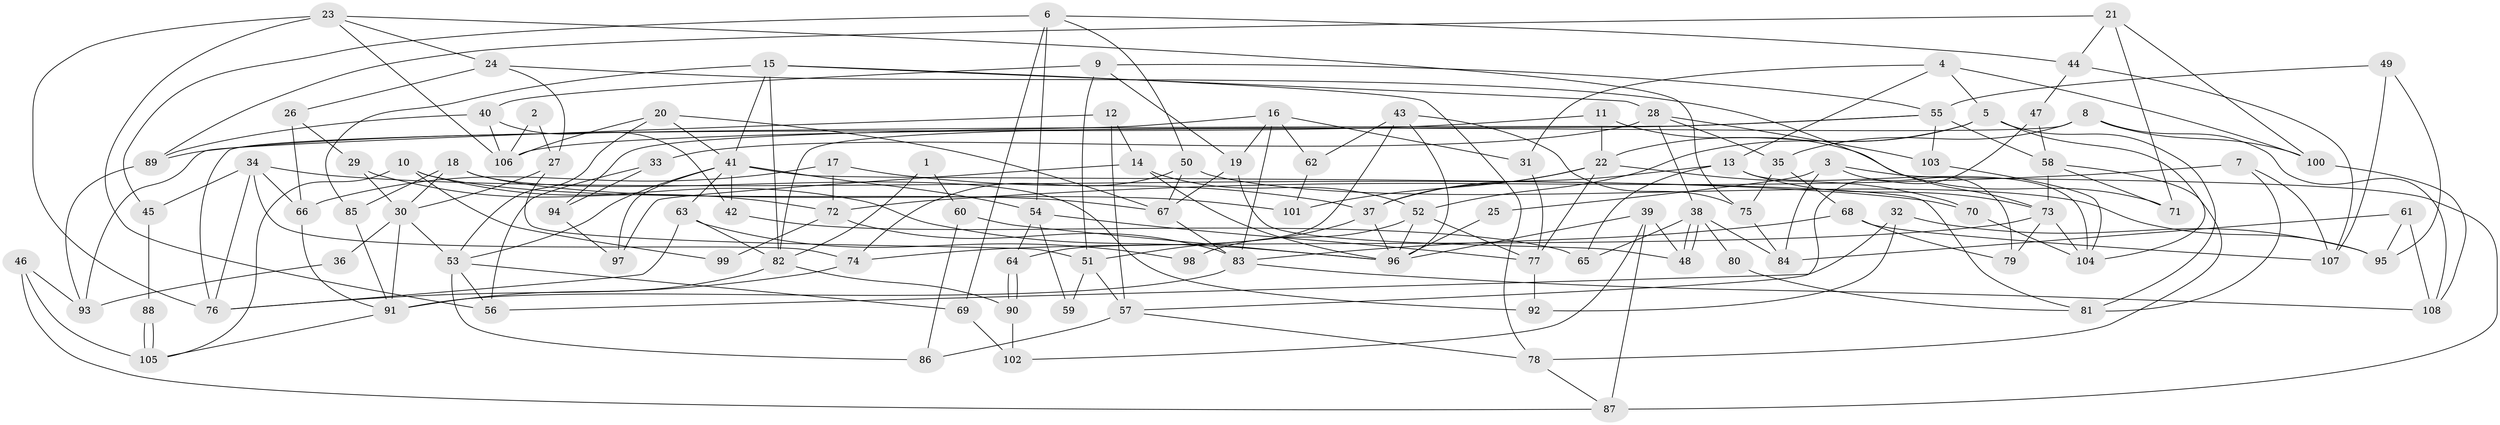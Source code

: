 // Generated by graph-tools (version 1.1) at 2025/02/03/09/25 03:02:14]
// undirected, 108 vertices, 216 edges
graph export_dot {
graph [start="1"]
  node [color=gray90,style=filled];
  1;
  2;
  3;
  4;
  5;
  6;
  7;
  8;
  9;
  10;
  11;
  12;
  13;
  14;
  15;
  16;
  17;
  18;
  19;
  20;
  21;
  22;
  23;
  24;
  25;
  26;
  27;
  28;
  29;
  30;
  31;
  32;
  33;
  34;
  35;
  36;
  37;
  38;
  39;
  40;
  41;
  42;
  43;
  44;
  45;
  46;
  47;
  48;
  49;
  50;
  51;
  52;
  53;
  54;
  55;
  56;
  57;
  58;
  59;
  60;
  61;
  62;
  63;
  64;
  65;
  66;
  67;
  68;
  69;
  70;
  71;
  72;
  73;
  74;
  75;
  76;
  77;
  78;
  79;
  80;
  81;
  82;
  83;
  84;
  85;
  86;
  87;
  88;
  89;
  90;
  91;
  92;
  93;
  94;
  95;
  96;
  97;
  98;
  99;
  100;
  101;
  102;
  103;
  104;
  105;
  106;
  107;
  108;
  1 -- 60;
  1 -- 82;
  2 -- 27;
  2 -- 106;
  3 -- 79;
  3 -- 84;
  3 -- 25;
  3 -- 87;
  4 -- 13;
  4 -- 31;
  4 -- 5;
  4 -- 100;
  5 -- 22;
  5 -- 52;
  5 -- 81;
  5 -- 104;
  6 -- 69;
  6 -- 54;
  6 -- 44;
  6 -- 45;
  6 -- 50;
  7 -- 72;
  7 -- 107;
  7 -- 81;
  8 -- 35;
  8 -- 108;
  8 -- 82;
  8 -- 100;
  9 -- 19;
  9 -- 55;
  9 -- 40;
  9 -- 51;
  10 -- 96;
  10 -- 67;
  10 -- 99;
  10 -- 105;
  11 -- 71;
  11 -- 89;
  11 -- 22;
  12 -- 57;
  12 -- 14;
  12 -- 93;
  13 -- 73;
  13 -- 104;
  13 -- 37;
  13 -- 65;
  14 -- 52;
  14 -- 97;
  14 -- 96;
  15 -- 41;
  15 -- 82;
  15 -- 28;
  15 -- 78;
  15 -- 85;
  16 -- 19;
  16 -- 83;
  16 -- 31;
  16 -- 62;
  16 -- 94;
  17 -- 37;
  17 -- 72;
  17 -- 66;
  18 -- 101;
  18 -- 85;
  18 -- 30;
  18 -- 92;
  19 -- 67;
  19 -- 48;
  20 -- 53;
  20 -- 106;
  20 -- 41;
  20 -- 67;
  21 -- 100;
  21 -- 89;
  21 -- 44;
  21 -- 71;
  22 -- 37;
  22 -- 70;
  22 -- 77;
  22 -- 101;
  23 -- 76;
  23 -- 56;
  23 -- 24;
  23 -- 75;
  23 -- 106;
  24 -- 73;
  24 -- 26;
  24 -- 27;
  25 -- 96;
  26 -- 66;
  26 -- 29;
  27 -- 30;
  27 -- 51;
  28 -- 38;
  28 -- 33;
  28 -- 35;
  28 -- 103;
  29 -- 30;
  29 -- 72;
  30 -- 91;
  30 -- 36;
  30 -- 53;
  31 -- 77;
  32 -- 95;
  32 -- 92;
  32 -- 56;
  33 -- 56;
  33 -- 94;
  34 -- 74;
  34 -- 66;
  34 -- 45;
  34 -- 70;
  34 -- 76;
  35 -- 75;
  35 -- 68;
  36 -- 93;
  37 -- 51;
  37 -- 96;
  38 -- 48;
  38 -- 48;
  38 -- 65;
  38 -- 80;
  38 -- 84;
  39 -- 96;
  39 -- 87;
  39 -- 48;
  39 -- 102;
  40 -- 106;
  40 -- 42;
  40 -- 89;
  41 -- 81;
  41 -- 42;
  41 -- 53;
  41 -- 54;
  41 -- 63;
  41 -- 97;
  42 -- 65;
  43 -- 64;
  43 -- 96;
  43 -- 62;
  43 -- 75;
  44 -- 47;
  44 -- 107;
  45 -- 88;
  46 -- 87;
  46 -- 105;
  46 -- 93;
  47 -- 57;
  47 -- 58;
  49 -- 55;
  49 -- 107;
  49 -- 95;
  50 -- 67;
  50 -- 74;
  50 -- 95;
  51 -- 57;
  51 -- 59;
  52 -- 96;
  52 -- 77;
  52 -- 98;
  53 -- 56;
  53 -- 69;
  53 -- 86;
  54 -- 77;
  54 -- 59;
  54 -- 64;
  55 -- 103;
  55 -- 76;
  55 -- 58;
  55 -- 106;
  57 -- 78;
  57 -- 86;
  58 -- 71;
  58 -- 73;
  58 -- 78;
  60 -- 86;
  60 -- 96;
  61 -- 84;
  61 -- 95;
  61 -- 108;
  62 -- 101;
  63 -- 76;
  63 -- 82;
  63 -- 98;
  64 -- 90;
  64 -- 90;
  66 -- 91;
  67 -- 83;
  68 -- 83;
  68 -- 79;
  68 -- 107;
  69 -- 102;
  70 -- 104;
  72 -- 83;
  72 -- 99;
  73 -- 104;
  73 -- 74;
  73 -- 79;
  74 -- 76;
  75 -- 84;
  77 -- 92;
  78 -- 87;
  80 -- 81;
  82 -- 90;
  82 -- 91;
  83 -- 108;
  83 -- 91;
  85 -- 91;
  88 -- 105;
  88 -- 105;
  89 -- 93;
  90 -- 102;
  91 -- 105;
  94 -- 97;
  100 -- 108;
  103 -- 104;
}
